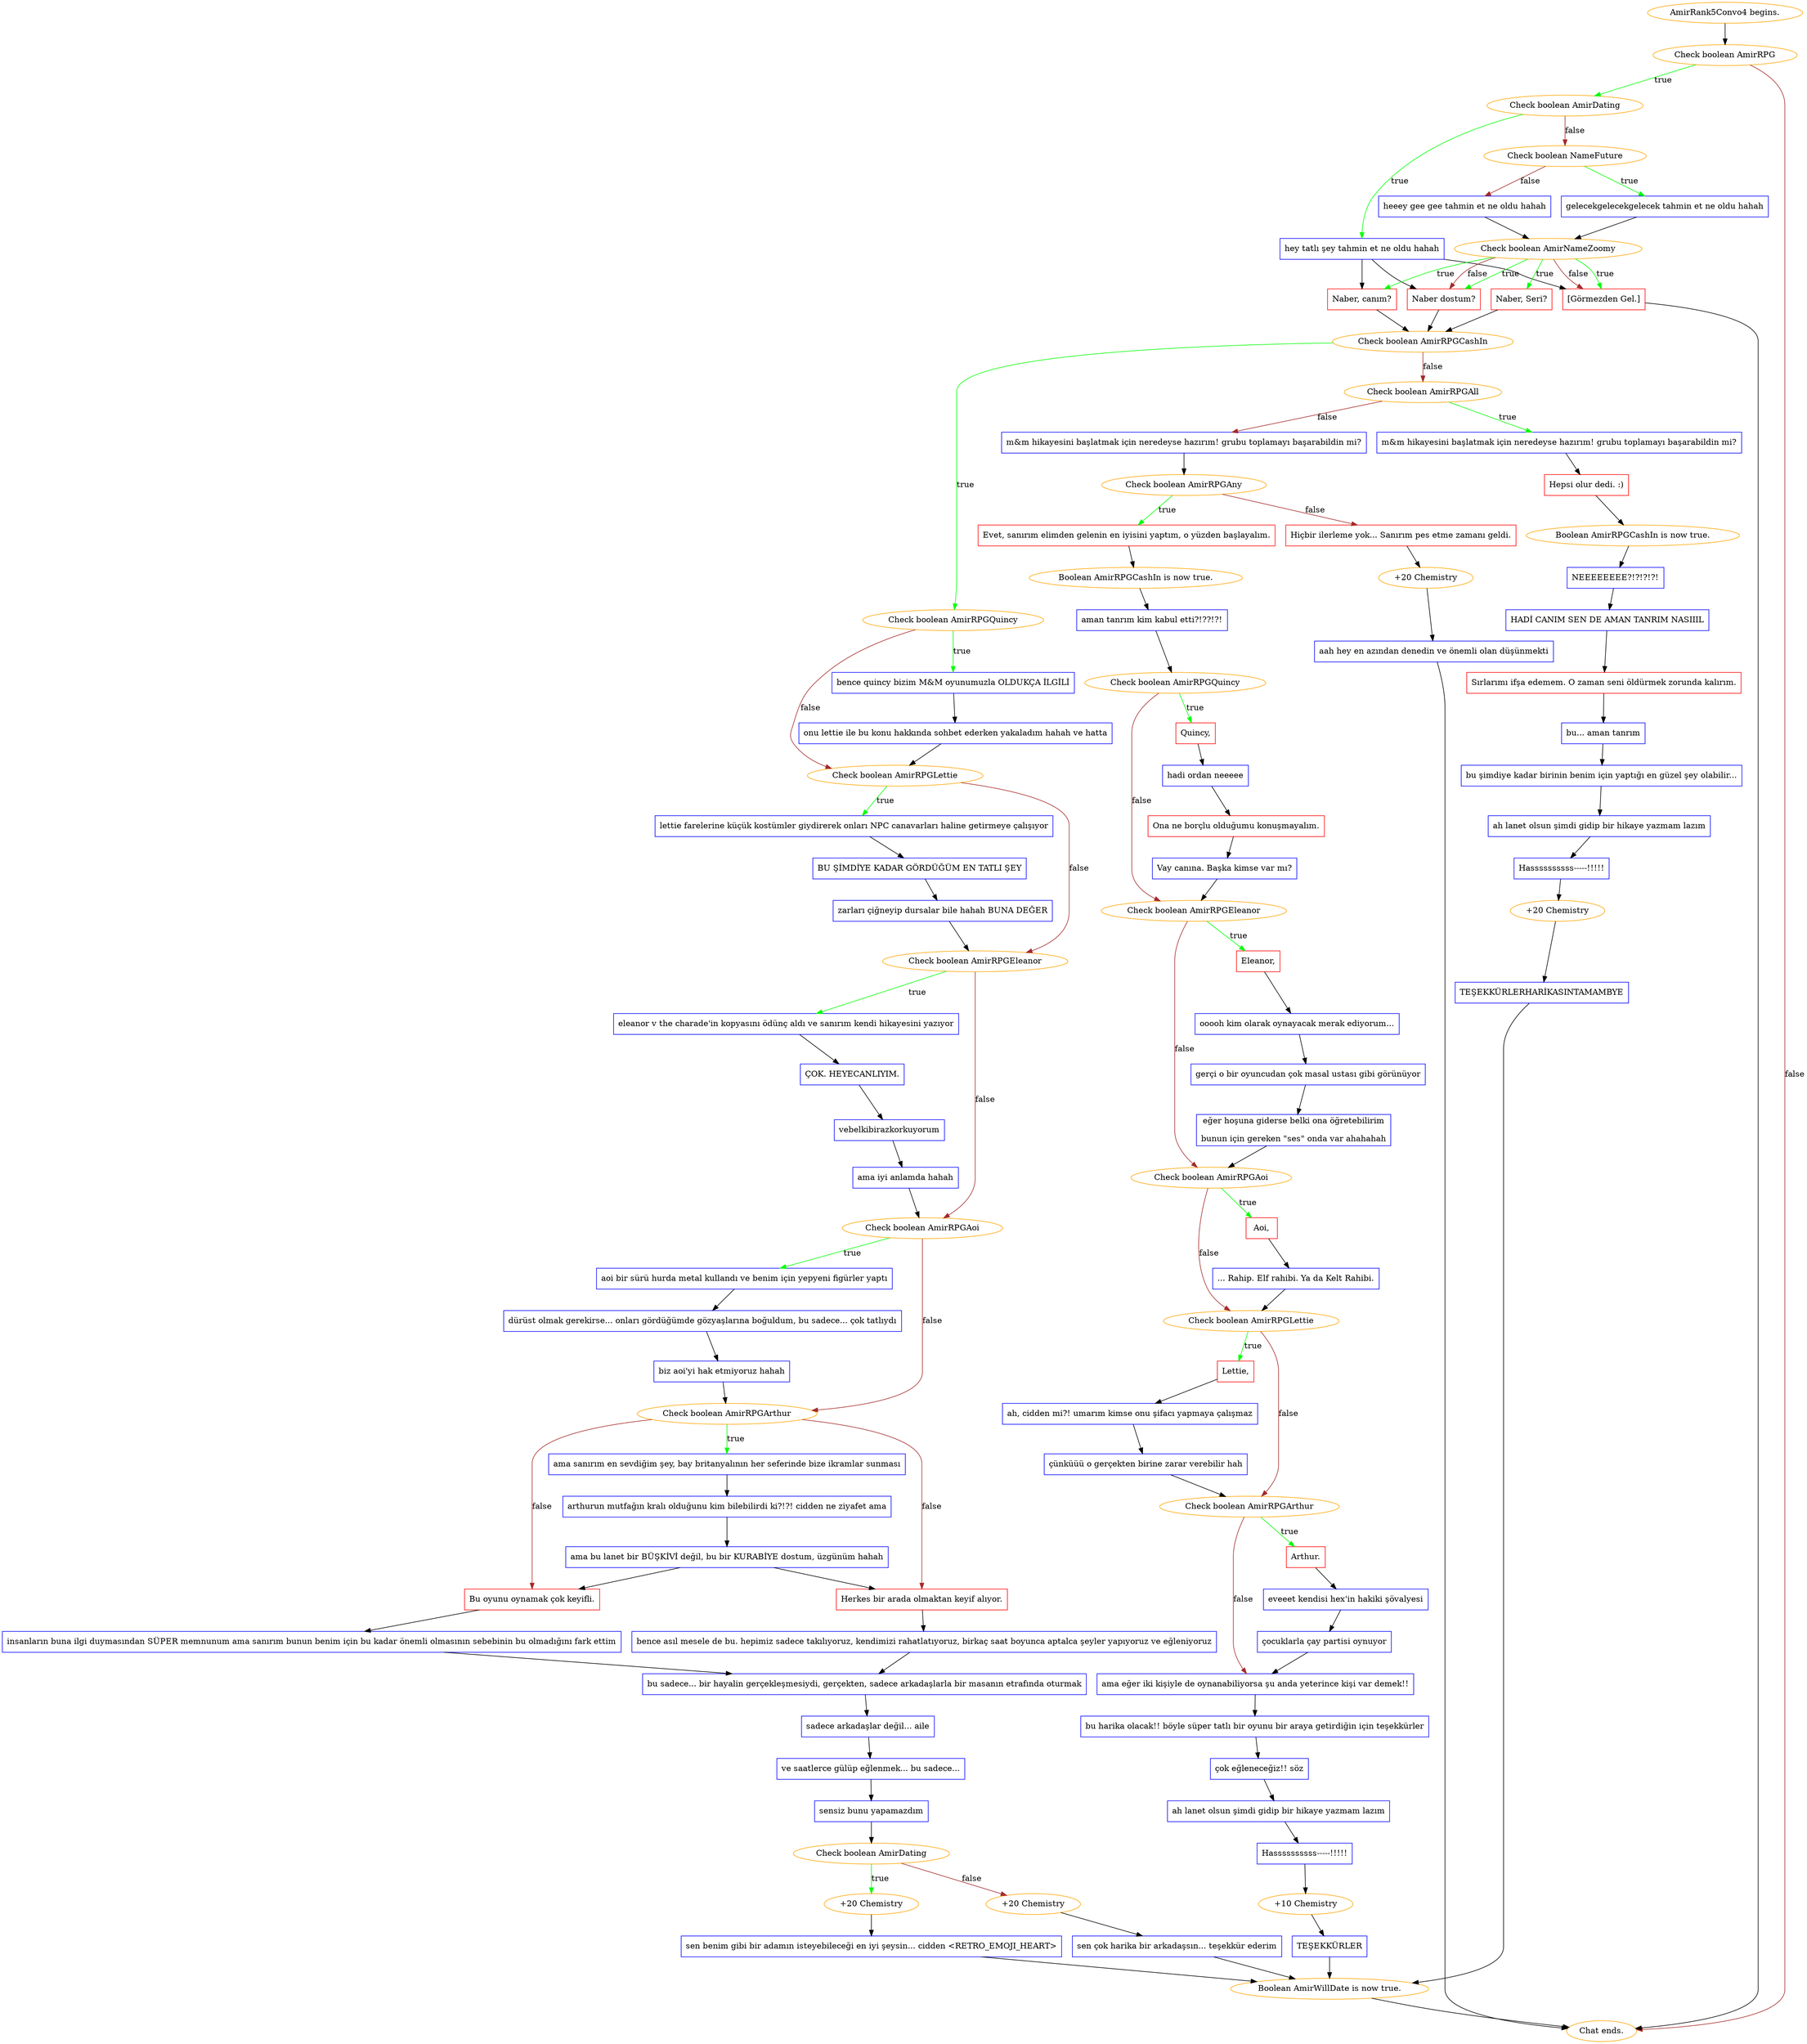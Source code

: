 digraph {
	"AmirRank5Convo4 begins." [color=orange];
		"AmirRank5Convo4 begins." -> j3858128195;
	j3858128195 [label="Check boolean AmirRPG",color=orange];
		j3858128195 -> j3476817092 [label=true,color=green];
		j3858128195 -> "Chat ends." [label=false,color=brown];
	j3476817092 [label="Check boolean AmirDating",color=orange];
		j3476817092 -> j3029329017 [label=true,color=green];
		j3476817092 -> j2625634134 [label=false,color=brown];
	"Chat ends." [color=orange];
	j3029329017 [label="hey tatlı şey tahmin et ne oldu hahah",shape=box,color=blue];
		j3029329017 -> j3899589099;
		j3029329017 -> j141417908;
		j3029329017 -> j3945773266;
	j2625634134 [label="Check boolean NameFuture",color=orange];
		j2625634134 -> j4151707926 [label=true,color=green];
		j2625634134 -> j779275159 [label=false,color=brown];
	j3899589099 [label="Naber, canım?",shape=box,color=red];
		j3899589099 -> j2469310741;
	j141417908 [label="Naber dostum?",shape=box,color=red];
		j141417908 -> j2469310741;
	j3945773266 [label="[Görmezden Gel.]",shape=box,color=red];
		j3945773266 -> "Chat ends.";
	j4151707926 [label="gelecekgelecekgelecek tahmin et ne oldu hahah",shape=box,color=blue];
		j4151707926 -> j851589662;
	j779275159 [label="heeey gee gee tahmin et ne oldu hahah",shape=box,color=blue];
		j779275159 -> j851589662;
	j2469310741 [label="Check boolean AmirRPGCashIn",color=orange];
		j2469310741 -> j829204582 [label=true,color=green];
		j2469310741 -> j2963346952 [label=false,color=brown];
	j851589662 [label="Check boolean AmirNameZoomy",color=orange];
		j851589662 -> j3899589099 [label=true,color=green];
		j851589662 -> j1166833560 [label=true,color=green];
		j851589662 -> j141417908 [label=true,color=green];
		j851589662 -> j3945773266 [label=true,color=green];
		j851589662 -> j141417908 [label=false,color=brown];
		j851589662 -> j3945773266 [label=false,color=brown];
	j829204582 [label="Check boolean AmirRPGQuincy",color=orange];
		j829204582 -> j2570950203 [label=true,color=green];
		j829204582 -> j349346713 [label=false,color=brown];
	j2963346952 [label="Check boolean AmirRPGAll",color=orange];
		j2963346952 -> j2472155709 [label=true,color=green];
		j2963346952 -> j1459512843 [label=false,color=brown];
	j1166833560 [label="Naber, Seri?",shape=box,color=red];
		j1166833560 -> j2469310741;
	j2570950203 [label="bence quincy bizim M&M oyunumuzla OLDUKÇA İLGİLİ",shape=box,color=blue];
		j2570950203 -> j2283858953;
	j349346713 [label="Check boolean AmirRPGLettie",color=orange];
		j349346713 -> j1021037441 [label=true,color=green];
		j349346713 -> j579735831 [label=false,color=brown];
	j2472155709 [label="m&m hikayesini başlatmak için neredeyse hazırım! grubu toplamayı başarabildin mi?",shape=box,color=blue];
		j2472155709 -> j1213988349;
	j1459512843 [label="m&m hikayesini başlatmak için neredeyse hazırım! grubu toplamayı başarabildin mi?",shape=box,color=blue];
		j1459512843 -> j516058989;
	j2283858953 [label="onu lettie ile bu konu hakkında sohbet ederken yakaladım hahah ve hatta",shape=box,color=blue];
		j2283858953 -> j349346713;
	j1021037441 [label="lettie farelerine küçük kostümler giydirerek onları NPC canavarları haline getirmeye çalışıyor",shape=box,color=blue];
		j1021037441 -> j3694036600;
	j579735831 [label="Check boolean AmirRPGEleanor",color=orange];
		j579735831 -> j1911610166 [label=true,color=green];
		j579735831 -> j1044804211 [label=false,color=brown];
	j1213988349 [label="Hepsi olur dedi. :)",shape=box,color=red];
		j1213988349 -> j835269404;
	j516058989 [label="Check boolean AmirRPGAny",color=orange];
		j516058989 -> j3874140216 [label=true,color=green];
		j516058989 -> j284000967 [label=false,color=brown];
	j3694036600 [label="BU ŞİMDİYE KADAR GÖRDÜĞÜM EN TATLI ŞEY",shape=box,color=blue];
		j3694036600 -> j1707315306;
	j1911610166 [label="eleanor v the charade'in kopyasını ödünç aldı ve sanırım kendi hikayesini yazıyor",shape=box,color=blue];
		j1911610166 -> j1467110684;
	j1044804211 [label="Check boolean AmirRPGAoi",color=orange];
		j1044804211 -> j104709648 [label=true,color=green];
		j1044804211 -> j400474391 [label=false,color=brown];
	j835269404 [label="Boolean AmirRPGCashIn is now true.",color=orange];
		j835269404 -> j1829866093;
	j3874140216 [label="Evet, sanırım elimden gelenin en iyisini yaptım, o yüzden başlayalım.",shape=box,color=red];
		j3874140216 -> j2027402695;
	j284000967 [label="Hiçbir ilerleme yok... Sanırım pes etme zamanı geldi.",shape=box,color=red];
		j284000967 -> j1416030547;
	j1707315306 [label="zarları çiğneyip dursalar bile hahah BUNA DEĞER",shape=box,color=blue];
		j1707315306 -> j579735831;
	j1467110684 [label="ÇOK. HEYECANLIYIM.",shape=box,color=blue];
		j1467110684 -> j3180907067;
	j104709648 [label="aoi bir sürü hurda metal kullandı ve benim için yepyeni figürler yaptı",shape=box,color=blue];
		j104709648 -> j1289917194;
	j400474391 [label="Check boolean AmirRPGArthur",color=orange];
		j400474391 -> j1733750160 [label=true,color=green];
		j400474391 -> j1373836896 [label=false,color=brown];
		j400474391 -> j2333239704 [label=false,color=brown];
	j1829866093 [label="NEEEEEEEE?!?!?!?!",shape=box,color=blue];
		j1829866093 -> j3665367303;
	j2027402695 [label="Boolean AmirRPGCashIn is now true.",color=orange];
		j2027402695 -> j1882747673;
	j1416030547 [label="+20 Chemistry",color=orange];
		j1416030547 -> j3203274211;
	j3180907067 [label="vebelkibirazkorkuyorum",shape=box,color=blue];
		j3180907067 -> j1100361577;
	j1289917194 [label="dürüst olmak gerekirse... onları gördüğümde gözyaşlarına boğuldum, bu sadece... çok tatlıydı",shape=box,color=blue];
		j1289917194 -> j865944419;
	j1733750160 [label="ama sanırım en sevdiğim şey, bay britanyalının her seferinde bize ikramlar sunması",shape=box,color=blue];
		j1733750160 -> j3397083011;
	j1373836896 [label="Bu oyunu oynamak çok keyifli.",shape=box,color=red];
		j1373836896 -> j1791151497;
	j2333239704 [label="Herkes bir arada olmaktan keyif alıyor.",shape=box,color=red];
		j2333239704 -> j1149932344;
	j3665367303 [label="HADİ CANIM SEN DE AMAN TANRIM NASIIIL",shape=box,color=blue];
		j3665367303 -> j1231287518;
	j1882747673 [label="aman tanrım kim kabul etti?!??!?!",shape=box,color=blue];
		j1882747673 -> j1247058907;
	j3203274211 [label="aah hey en azından denedin ve önemli olan düşünmekti",shape=box,color=blue];
		j3203274211 -> "Chat ends.";
	j1100361577 [label="ama iyi anlamda hahah",shape=box,color=blue];
		j1100361577 -> j1044804211;
	j865944419 [label="biz aoi'yi hak etmiyoruz hahah",shape=box,color=blue];
		j865944419 -> j400474391;
	j3397083011 [label="arthurun mutfağın kralı olduğunu kim bilebilirdi ki?!?! cidden ne ziyafet ama",shape=box,color=blue];
		j3397083011 -> j2238654898;
	j1791151497 [label="insanların buna ilgi duymasından SÜPER memnunum ama sanırım bunun benim için bu kadar önemli olmasının sebebinin bu olmadığını fark ettim",shape=box,color=blue];
		j1791151497 -> j860616695;
	j1149932344 [label="bence asıl mesele de bu. hepimiz sadece takılıyoruz, kendimizi rahatlatıyoruz, birkaç saat boyunca aptalca şeyler yapıyoruz ve eğleniyoruz",shape=box,color=blue];
		j1149932344 -> j860616695;
	j1231287518 [label="Sırlarımı ifşa edemem. O zaman seni öldürmek zorunda kalırım.",shape=box,color=red];
		j1231287518 -> j2071647596;
	j1247058907 [label="Check boolean AmirRPGQuincy",color=orange];
		j1247058907 -> j2793265770 [label=true,color=green];
		j1247058907 -> j747612989 [label=false,color=brown];
	j2238654898 [label="ama bu lanet bir BÜŞKİVİ değil, bu bir KURABİYE dostum, üzgünüm hahah",shape=box,color=blue];
		j2238654898 -> j1373836896;
		j2238654898 -> j2333239704;
	j860616695 [label="bu sadece... bir hayalin gerçekleşmesiydi, gerçekten, sadece arkadaşlarla bir masanın etrafında oturmak",shape=box,color=blue];
		j860616695 -> j1987900606;
	j2071647596 [label="bu... aman tanrım",shape=box,color=blue];
		j2071647596 -> j2726188951;
	j2793265770 [label="Quincy,",shape=box,color=red];
		j2793265770 -> j1336654018;
	j747612989 [label="Check boolean AmirRPGEleanor",color=orange];
		j747612989 -> j2416955733 [label=true,color=green];
		j747612989 -> j4013696291 [label=false,color=brown];
	j1987900606 [label="sadece arkadaşlar değil... aile",shape=box,color=blue];
		j1987900606 -> j1392407721;
	j2726188951 [label="bu şimdiye kadar birinin benim için yaptığı en güzel şey olabilir...",shape=box,color=blue];
		j2726188951 -> j107840699;
	j1336654018 [label="hadi ordan neeeee",shape=box,color=blue];
		j1336654018 -> j744827840;
	j2416955733 [label="Eleanor,",shape=box,color=red];
		j2416955733 -> j2618471820;
	j4013696291 [label="Check boolean AmirRPGAoi",color=orange];
		j4013696291 -> j1975471553 [label=true,color=green];
		j4013696291 -> j116997806 [label=false,color=brown];
	j1392407721 [label="ve saatlerce gülüp eğlenmek... bu sadece...",shape=box,color=blue];
		j1392407721 -> j2402105123;
	j107840699 [label="ah lanet olsun şimdi gidip bir hikaye yazmam lazım",shape=box,color=blue];
		j107840699 -> j1428022494;
	j744827840 [label="Ona ne borçlu olduğumu konuşmayalım.",shape=box,color=red];
		j744827840 -> j3291828618;
	j2618471820 [label="ooooh kim olarak oynayacak merak ediyorum...",shape=box,color=blue];
		j2618471820 -> j719429614;
	j1975471553 [label="Aoi,",shape=box,color=red];
		j1975471553 -> j2800490878;
	j116997806 [label="Check boolean AmirRPGLettie",color=orange];
		j116997806 -> j2781993094 [label=true,color=green];
		j116997806 -> j994198793 [label=false,color=brown];
	j2402105123 [label="sensiz bunu yapamazdım",shape=box,color=blue];
		j2402105123 -> j3015855926;
	j1428022494 [label="Hassssssssss-----!!!!!",shape=box,color=blue];
		j1428022494 -> j2869993767;
	j3291828618 [label="Vay canına. Başka kimse var mı?",shape=box,color=blue];
		j3291828618 -> j747612989;
	j719429614 [label="gerçi o bir oyuncudan çok masal ustası gibi görünüyor",shape=box,color=blue];
		j719429614 -> j1229425341;
	j2800490878 [label="... Rahip. Elf rahibi. Ya da Kelt Rahibi.",shape=box,color=blue];
		j2800490878 -> j116997806;
	j2781993094 [label="Lettie,",shape=box,color=red];
		j2781993094 -> j944994611;
	j994198793 [label="Check boolean AmirRPGArthur",color=orange];
		j994198793 -> j1687898354 [label=true,color=green];
		j994198793 -> j844448221 [label=false,color=brown];
	j3015855926 [label="Check boolean AmirDating",color=orange];
		j3015855926 -> j1984734050 [label=true,color=green];
		j3015855926 -> j1426955791 [label=false,color=brown];
	j2869993767 [label="+20 Chemistry",color=orange];
		j2869993767 -> j1586530469;
	j1229425341 [label="eğer hoşuna giderse belki ona öğretebilirim
bunun için gereken \"ses\" onda var ahahahah",shape=box,color=blue];
		j1229425341 -> j4013696291;
	j944994611 [label="ah, cidden mi?! umarım kimse onu şifacı yapmaya çalışmaz",shape=box,color=blue];
		j944994611 -> j106327283;
	j1687898354 [label="Arthur.",shape=box,color=red];
		j1687898354 -> j786223130;
	j844448221 [label="ama eğer iki kişiyle de oynanabiliyorsa şu anda yeterince kişi var demek!!",shape=box,color=blue];
		j844448221 -> j3242687855;
	j1984734050 [label="+20 Chemistry",color=orange];
		j1984734050 -> j903976335;
	j1426955791 [label="+20 Chemistry",color=orange];
		j1426955791 -> j333491167;
	j1586530469 [label="TEŞEKKÜRLERHARİKASINTAMAMBYE",shape=box,color=blue];
		j1586530469 -> j661208215;
	j106327283 [label="çünküüü o gerçekten birine zarar verebilir hah",shape=box,color=blue];
		j106327283 -> j994198793;
	j786223130 [label="eveeet kendisi hex'in hakiki şövalyesi",shape=box,color=blue];
		j786223130 -> j3911613659;
	j3242687855 [label="bu harika olacak!! böyle süper tatlı bir oyunu bir araya getirdiğin için teşekkürler",shape=box,color=blue];
		j3242687855 -> j3874211915;
	j903976335 [label="sen benim gibi bir adamın isteyebileceği en iyi şeysin... cidden <RETRO_EMOJI_HEART>",shape=box,color=blue];
		j903976335 -> j661208215;
	j333491167 [label="sen çok harika bir arkadaşsın... teşekkür ederim",shape=box,color=blue];
		j333491167 -> j661208215;
	j661208215 [label="Boolean AmirWillDate is now true.",color=orange];
		j661208215 -> "Chat ends.";
	j3911613659 [label="çocuklarla çay partisi oynuyor",shape=box,color=blue];
		j3911613659 -> j844448221;
	j3874211915 [label="çok eğleneceğiz!! söz",shape=box,color=blue];
		j3874211915 -> j377210774;
	j377210774 [label="ah lanet olsun şimdi gidip bir hikaye yazmam lazım",shape=box,color=blue];
		j377210774 -> j509043130;
	j509043130 [label="Hassssssssss-----!!!!!",shape=box,color=blue];
		j509043130 -> j3413706156;
	j3413706156 [label="+10 Chemistry",color=orange];
		j3413706156 -> j4006244786;
	j4006244786 [label="TEŞEKKÜRLER",shape=box,color=blue];
		j4006244786 -> j661208215;
}